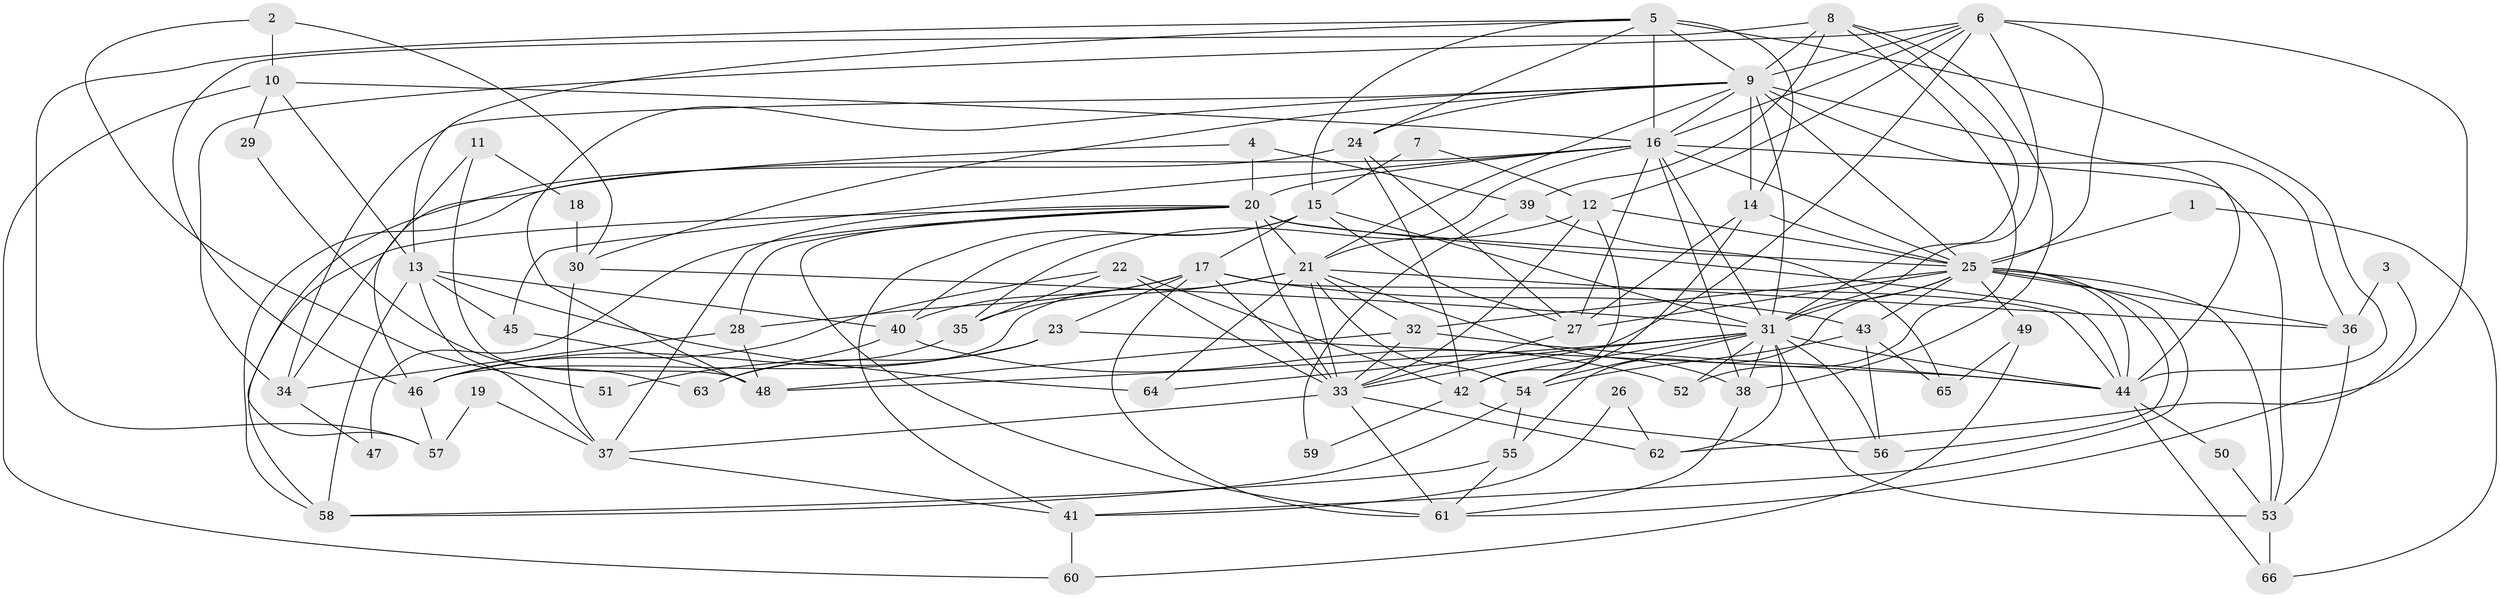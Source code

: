 // original degree distribution, {2: 0.1297709923664122, 3: 0.25190839694656486, 4: 0.2748091603053435, 5: 0.20610687022900764, 6: 0.11450381679389313, 8: 0.007633587786259542, 7: 0.015267175572519083}
// Generated by graph-tools (version 1.1) at 2025/36/03/09/25 02:36:18]
// undirected, 66 vertices, 177 edges
graph export_dot {
graph [start="1"]
  node [color=gray90,style=filled];
  1;
  2;
  3;
  4;
  5;
  6;
  7;
  8;
  9;
  10;
  11;
  12;
  13;
  14;
  15;
  16;
  17;
  18;
  19;
  20;
  21;
  22;
  23;
  24;
  25;
  26;
  27;
  28;
  29;
  30;
  31;
  32;
  33;
  34;
  35;
  36;
  37;
  38;
  39;
  40;
  41;
  42;
  43;
  44;
  45;
  46;
  47;
  48;
  49;
  50;
  51;
  52;
  53;
  54;
  55;
  56;
  57;
  58;
  59;
  60;
  61;
  62;
  63;
  64;
  65;
  66;
  1 -- 25 [weight=1.0];
  1 -- 66 [weight=1.0];
  2 -- 10 [weight=1.0];
  2 -- 30 [weight=1.0];
  2 -- 51 [weight=1.0];
  3 -- 36 [weight=1.0];
  3 -- 62 [weight=1.0];
  4 -- 20 [weight=1.0];
  4 -- 39 [weight=1.0];
  4 -- 46 [weight=1.0];
  5 -- 9 [weight=2.0];
  5 -- 13 [weight=1.0];
  5 -- 14 [weight=1.0];
  5 -- 15 [weight=1.0];
  5 -- 16 [weight=1.0];
  5 -- 24 [weight=1.0];
  5 -- 44 [weight=1.0];
  5 -- 57 [weight=1.0];
  6 -- 9 [weight=2.0];
  6 -- 12 [weight=1.0];
  6 -- 16 [weight=1.0];
  6 -- 25 [weight=1.0];
  6 -- 31 [weight=1.0];
  6 -- 33 [weight=1.0];
  6 -- 34 [weight=1.0];
  6 -- 61 [weight=1.0];
  7 -- 12 [weight=1.0];
  7 -- 15 [weight=1.0];
  8 -- 9 [weight=2.0];
  8 -- 31 [weight=1.0];
  8 -- 38 [weight=1.0];
  8 -- 39 [weight=1.0];
  8 -- 46 [weight=1.0];
  8 -- 52 [weight=1.0];
  9 -- 14 [weight=1.0];
  9 -- 16 [weight=1.0];
  9 -- 21 [weight=1.0];
  9 -- 24 [weight=2.0];
  9 -- 25 [weight=2.0];
  9 -- 30 [weight=1.0];
  9 -- 31 [weight=2.0];
  9 -- 34 [weight=2.0];
  9 -- 36 [weight=1.0];
  9 -- 44 [weight=2.0];
  9 -- 48 [weight=1.0];
  10 -- 13 [weight=1.0];
  10 -- 16 [weight=1.0];
  10 -- 29 [weight=1.0];
  10 -- 60 [weight=1.0];
  11 -- 18 [weight=1.0];
  11 -- 34 [weight=1.0];
  11 -- 48 [weight=1.0];
  12 -- 25 [weight=1.0];
  12 -- 33 [weight=1.0];
  12 -- 35 [weight=1.0];
  12 -- 42 [weight=1.0];
  13 -- 37 [weight=1.0];
  13 -- 40 [weight=1.0];
  13 -- 45 [weight=1.0];
  13 -- 58 [weight=1.0];
  13 -- 64 [weight=1.0];
  14 -- 25 [weight=1.0];
  14 -- 27 [weight=1.0];
  14 -- 54 [weight=1.0];
  15 -- 17 [weight=2.0];
  15 -- 27 [weight=2.0];
  15 -- 31 [weight=1.0];
  15 -- 40 [weight=1.0];
  15 -- 41 [weight=1.0];
  16 -- 20 [weight=1.0];
  16 -- 21 [weight=1.0];
  16 -- 25 [weight=1.0];
  16 -- 27 [weight=1.0];
  16 -- 31 [weight=1.0];
  16 -- 38 [weight=1.0];
  16 -- 45 [weight=1.0];
  16 -- 53 [weight=1.0];
  16 -- 58 [weight=1.0];
  17 -- 23 [weight=1.0];
  17 -- 28 [weight=1.0];
  17 -- 33 [weight=1.0];
  17 -- 40 [weight=1.0];
  17 -- 43 [weight=1.0];
  17 -- 44 [weight=1.0];
  17 -- 61 [weight=1.0];
  18 -- 30 [weight=1.0];
  19 -- 37 [weight=1.0];
  19 -- 57 [weight=1.0];
  20 -- 21 [weight=2.0];
  20 -- 25 [weight=1.0];
  20 -- 28 [weight=1.0];
  20 -- 33 [weight=1.0];
  20 -- 37 [weight=1.0];
  20 -- 44 [weight=1.0];
  20 -- 47 [weight=1.0];
  20 -- 58 [weight=1.0];
  20 -- 61 [weight=1.0];
  21 -- 32 [weight=1.0];
  21 -- 33 [weight=2.0];
  21 -- 35 [weight=1.0];
  21 -- 36 [weight=1.0];
  21 -- 38 [weight=1.0];
  21 -- 46 [weight=1.0];
  21 -- 54 [weight=1.0];
  21 -- 64 [weight=1.0];
  22 -- 33 [weight=1.0];
  22 -- 35 [weight=1.0];
  22 -- 42 [weight=1.0];
  22 -- 46 [weight=1.0];
  23 -- 44 [weight=1.0];
  23 -- 46 [weight=1.0];
  23 -- 63 [weight=1.0];
  24 -- 27 [weight=1.0];
  24 -- 42 [weight=1.0];
  24 -- 57 [weight=1.0];
  25 -- 27 [weight=2.0];
  25 -- 31 [weight=1.0];
  25 -- 32 [weight=1.0];
  25 -- 36 [weight=2.0];
  25 -- 41 [weight=1.0];
  25 -- 43 [weight=1.0];
  25 -- 44 [weight=1.0];
  25 -- 49 [weight=1.0];
  25 -- 53 [weight=1.0];
  25 -- 55 [weight=1.0];
  25 -- 56 [weight=1.0];
  26 -- 41 [weight=1.0];
  26 -- 62 [weight=1.0];
  27 -- 33 [weight=1.0];
  28 -- 34 [weight=1.0];
  28 -- 48 [weight=1.0];
  29 -- 63 [weight=1.0];
  30 -- 31 [weight=1.0];
  30 -- 37 [weight=1.0];
  31 -- 38 [weight=1.0];
  31 -- 42 [weight=1.0];
  31 -- 44 [weight=1.0];
  31 -- 48 [weight=1.0];
  31 -- 52 [weight=1.0];
  31 -- 53 [weight=1.0];
  31 -- 54 [weight=1.0];
  31 -- 56 [weight=1.0];
  31 -- 62 [weight=1.0];
  31 -- 64 [weight=1.0];
  32 -- 33 [weight=1.0];
  32 -- 44 [weight=1.0];
  32 -- 48 [weight=1.0];
  33 -- 37 [weight=1.0];
  33 -- 61 [weight=1.0];
  33 -- 62 [weight=1.0];
  34 -- 47 [weight=1.0];
  35 -- 63 [weight=1.0];
  36 -- 53 [weight=1.0];
  37 -- 41 [weight=1.0];
  38 -- 61 [weight=1.0];
  39 -- 59 [weight=1.0];
  39 -- 65 [weight=1.0];
  40 -- 51 [weight=1.0];
  40 -- 52 [weight=1.0];
  41 -- 60 [weight=1.0];
  42 -- 56 [weight=1.0];
  42 -- 59 [weight=1.0];
  43 -- 54 [weight=1.0];
  43 -- 56 [weight=1.0];
  43 -- 65 [weight=1.0];
  44 -- 50 [weight=1.0];
  44 -- 66 [weight=1.0];
  45 -- 48 [weight=1.0];
  46 -- 57 [weight=1.0];
  49 -- 60 [weight=1.0];
  49 -- 65 [weight=1.0];
  50 -- 53 [weight=1.0];
  53 -- 66 [weight=1.0];
  54 -- 55 [weight=1.0];
  54 -- 58 [weight=1.0];
  55 -- 58 [weight=1.0];
  55 -- 61 [weight=1.0];
}
